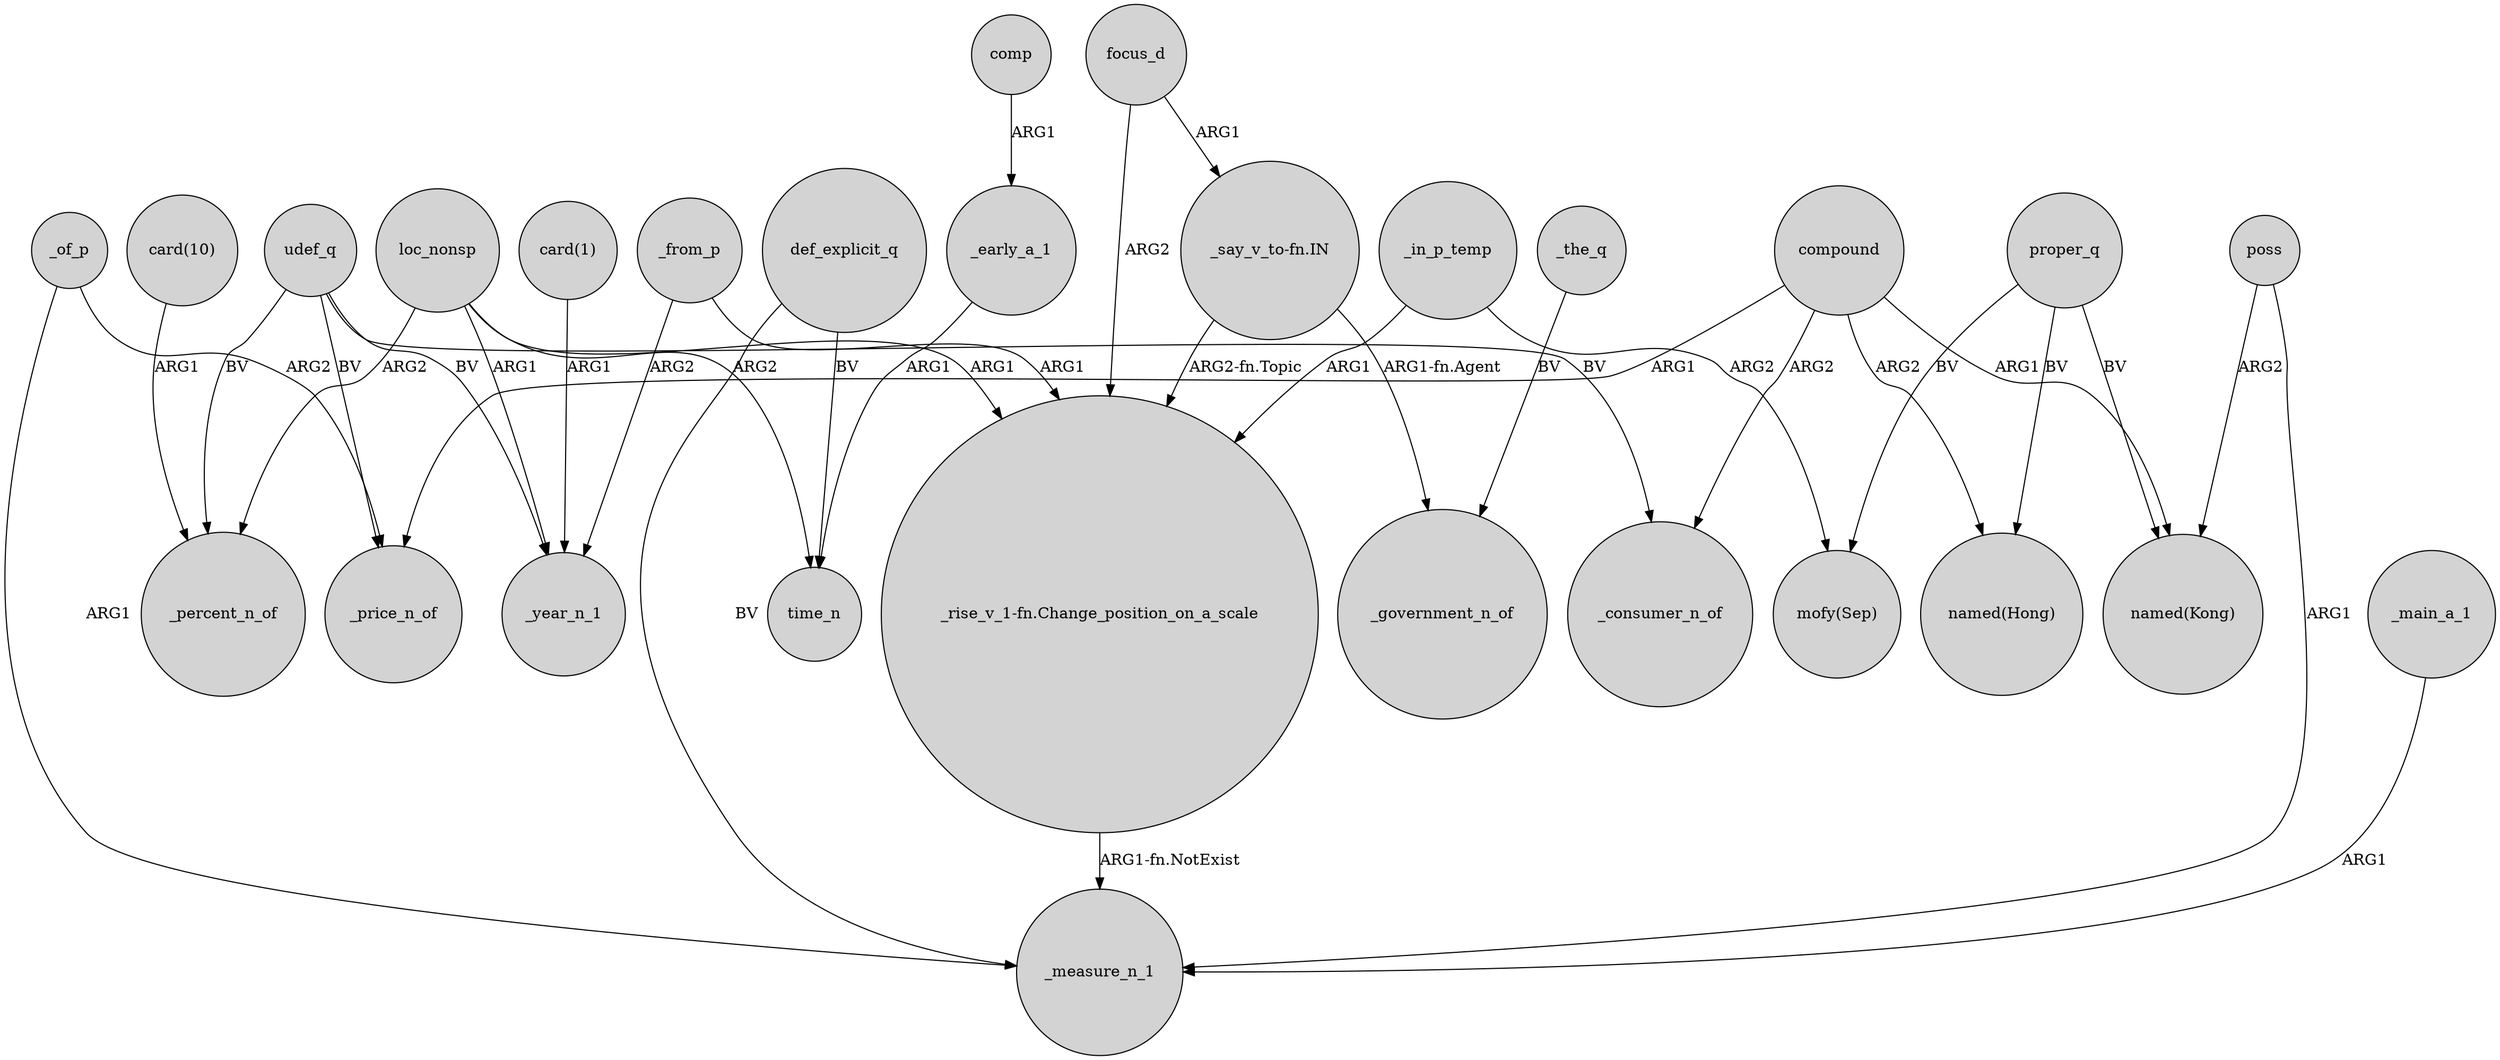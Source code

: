 digraph {
	node [shape=circle style=filled]
	udef_q -> _price_n_of [label=BV]
	def_explicit_q -> time_n [label=BV]
	_of_p -> _price_n_of [label=ARG2]
	"_say_v_to-fn.IN" -> _government_n_of [label="ARG1-fn.Agent"]
	loc_nonsp -> _year_n_1 [label=ARG1]
	compound -> "named(Kong)" [label=ARG1]
	compound -> "named(Hong)" [label=ARG2]
	poss -> "named(Kong)" [label=ARG2]
	"_rise_v_1-fn.Change_position_on_a_scale" -> _measure_n_1 [label="ARG1-fn.NotExist"]
	proper_q -> "mofy(Sep)" [label=BV]
	_main_a_1 -> _measure_n_1 [label=ARG1]
	_from_p -> _year_n_1 [label=ARG2]
	loc_nonsp -> time_n [label=ARG2]
	comp -> _early_a_1 [label=ARG1]
	proper_q -> "named(Hong)" [label=BV]
	"card(10)" -> _percent_n_of [label=ARG1]
	loc_nonsp -> _percent_n_of [label=ARG2]
	loc_nonsp -> "_rise_v_1-fn.Change_position_on_a_scale" [label=ARG1]
	proper_q -> "named(Kong)" [label=BV]
	poss -> _measure_n_1 [label=ARG1]
	udef_q -> _consumer_n_of [label=BV]
	"card(1)" -> _year_n_1 [label=ARG1]
	_early_a_1 -> time_n [label=ARG1]
	compound -> _consumer_n_of [label=ARG2]
	_from_p -> "_rise_v_1-fn.Change_position_on_a_scale" [label=ARG1]
	udef_q -> _year_n_1 [label=BV]
	_the_q -> _government_n_of [label=BV]
	"_say_v_to-fn.IN" -> "_rise_v_1-fn.Change_position_on_a_scale" [label="ARG2-fn.Topic"]
	udef_q -> _percent_n_of [label=BV]
	_of_p -> _measure_n_1 [label=ARG1]
	compound -> _price_n_of [label=ARG1]
	_in_p_temp -> "_rise_v_1-fn.Change_position_on_a_scale" [label=ARG1]
	_in_p_temp -> "mofy(Sep)" [label=ARG2]
	def_explicit_q -> _measure_n_1 [label=BV]
	focus_d -> "_rise_v_1-fn.Change_position_on_a_scale" [label=ARG2]
	focus_d -> "_say_v_to-fn.IN" [label=ARG1]
}
